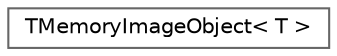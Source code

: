 digraph "Graphical Class Hierarchy"
{
 // INTERACTIVE_SVG=YES
 // LATEX_PDF_SIZE
  bgcolor="transparent";
  edge [fontname=Helvetica,fontsize=10,labelfontname=Helvetica,labelfontsize=10];
  node [fontname=Helvetica,fontsize=10,shape=box,height=0.2,width=0.4];
  rankdir="LR";
  Node0 [id="Node000000",label="TMemoryImageObject\< T \>",height=0.2,width=0.4,color="grey40", fillcolor="white", style="filled",URL="$d4/da0/structTMemoryImageObject.html",tooltip=" "];
}
